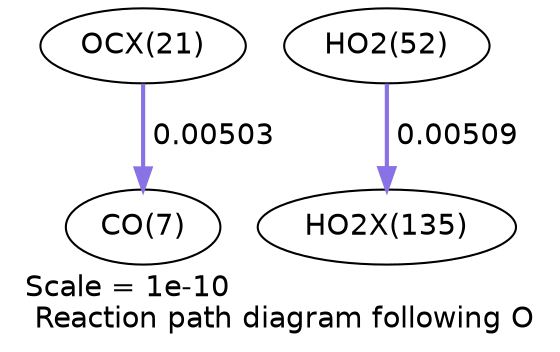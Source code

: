 digraph reaction_paths {
center=1;
s26 -> s9[fontname="Helvetica", penwidth=2, arrowsize=1, color="0.7, 0.505, 0.9"
, label=" 0.00503"];
s21 -> s40[fontname="Helvetica", penwidth=2.01, arrowsize=1.01, color="0.7, 0.505, 0.9"
, label=" 0.00509"];
s9 [ fontname="Helvetica", label="CO(7)"];
s21 [ fontname="Helvetica", label="HO2(52)"];
s26 [ fontname="Helvetica", label="OCX(21)"];
s40 [ fontname="Helvetica", label="HO2X(135)"];
 label = "Scale = 1e-10\l Reaction path diagram following O";
 fontname = "Helvetica";
}

